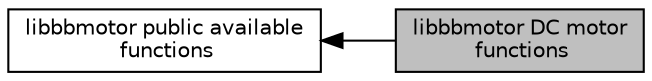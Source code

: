 digraph "libbbmotor DC motor functions"
{
  edge [fontname="Helvetica",fontsize="10",labelfontname="Helvetica",labelfontsize="10"];
  node [fontname="Helvetica",fontsize="10",shape=record];
  rankdir=LR;
  Node0 [label="libbbmotor DC motor\l functions",height=0.2,width=0.4,color="black", fillcolor="grey75", style="filled", fontcolor="black"];
  Node1 [label="libbbmotor public available\l functions",height=0.2,width=0.4,color="black", fillcolor="white", style="filled",URL="$group__libbbmotor__public.html",tooltip="public functions "];
  Node1->Node0 [shape=plaintext, dir="back", style="solid"];
}
